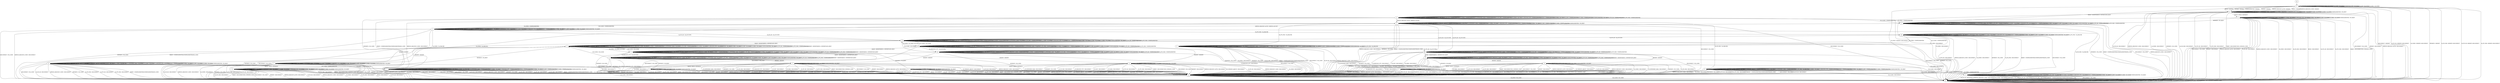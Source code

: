 digraph "" {
	graph ["Incoming time"=0.2410109043121338,
		"Outgoing time"=0.3308830261230469,
		Output="{'States': 32, 'Transitions': 683, 'Filename': '../results/ssh/OpenSSH-OpenSSH-yices-4.dot'}",
		Reference="{'States': 32, 'Transitions': 683, 'Filename': '../subjects/ssh/OpenSSH.dot'}",
		Solver=yices,
		Updated="{'States': 32, 'Transitions': 683, 'Filename': '../subjects/ssh/OpenSSH.dot'}",
		"f-measure"=1.0,
		precision=1.0,
		recall=1.0
	];
	a -> a	[key=0,
		label="KEXINIT / UNIMPLEMENTED"];
	a -> a	[key=1,
		label="CH_WINDOW_ADJUST / UNIMPLEMENTED"];
	a -> a	[key=2,
		label="DEBUG / NO_RESP"];
	a -> a	[key=3,
		label="UA_PK_OK / UNIMPLEMENTED"];
	a -> a	[key=4,
		label="UA_NONE / UNIMPLEMENTED"];
	a -> a	[key=5,
		label="CH_EXTENDED_DATA / UNIMPLEMENTED"];
	a -> a	[key=6,
		label="UA_PK_NOK / UNIMPLEMENTED"];
	a -> a	[key=7,
		label="CH_OPEN / CH_MAX"];
	a -> a	[key=8,
		label="CH_REQUEST_PTY / UNIMPLEMENTED"];
	a -> a	[key=9,
		label="KEX30 / UNIMPLEMENTED"];
	a -> a	[key=10,
		label="IGNORE / NO_RESP"];
	a -> a	[key=11,
		label="CH_EOF / UNIMPLEMENTED"];
	a -> a	[key=12,
		label="CH_DATA / UNIMPLEMENTED"];
	a -> a	[key=13,
		label="UNIMPLEMENTED / NO_RESP"];
	a -> a	[key=14,
		label="UA_PW_OK / UNIMPLEMENTED"];
	a -> a	[key=15,
		label="UA_PW_NOK / UNIMPLEMENTED"];
	a -> c	[key=0,
		label="SERVICE_REQUEST_AUTH / SERVICE_ACCEPT"];
	a -> e	[key=0,
		label="DISCONNECT / NO_CONN"];
	a -> e	[key=1,
		label="SERVICE_REQUEST_CONN / DISCONNECT"];
	a -> e	[key=2,
		label="NEWKEYS / NO_CONN"];
	a -> e	[key=3,
		label="REKEY / UNIMPLEMENTED|UNIMPLEMENTED|NO_CONN"];
	a -> j	[key=0,
		label="CH_CLOSE / UNIMPLEMENTED"];
	b -> b	[key=0,
		label="CH_WINDOW_ADJUST / CH_NONE"];
	b -> b	[key=1,
		label="DEBUG / NO_RESP"];
	b -> b	[key=2,
		label="CH_EXTENDED_DATA / CH_NONE"];
	b -> b	[key=3,
		label="CH_CLOSE / CH_NONE"];
	b -> b	[key=4,
		label="CH_REQUEST_PTY / CH_NONE"];
	b -> b	[key=5,
		label="IGNORE / NO_RESP"];
	b -> b	[key=6,
		label="CH_EOF / CH_NONE"];
	b -> b	[key=7,
		label="CH_DATA / CH_NONE"];
	b -> b	[key=8,
		label="UNIMPLEMENTED / NO_RESP"];
	b -> e	[key=0,
		label="CH_OPEN / DISCONNECT"];
	b -> g	[key=0,
		label="DISCONNECT / NO_CONN"];
	b -> g	[key=1,
		label="KEXINIT / DISCONNECT"];
	b -> g	[key=2,
		label="SERVICE_REQUEST_AUTH / DISCONNECT"];
	b -> g	[key=3,
		label="UA_PK_OK / DISCONNECT"];
	b -> g	[key=4,
		label="SERVICE_REQUEST_CONN / DISCONNECT"];
	b -> g	[key=5,
		label="UA_NONE / DISCONNECT"];
	b -> g	[key=6,
		label="UA_PK_NOK / DISCONNECT"];
	b -> g	[key=7,
		label="KEX30 / DISCONNECT"];
	b -> g	[key=8,
		label="UA_PW_OK / DISCONNECT"];
	b -> g	[key=9,
		label="UA_PW_NOK / DISCONNECT"];
	b -> g	[key=10,
		label="REKEY / DISCONNECT|NO_CONN|NO_CONN"];
	b -> o	[key=0,
		label="NEWKEYS / NO_RESP"];
	c -> c	[key=0,
		label="KEXINIT / UNIMPLEMENTED"];
	c -> c	[key=1,
		label="SERVICE_REQUEST_AUTH / SERVICE_ACCEPT"];
	c -> c	[key=2,
		label="CH_WINDOW_ADJUST / UNIMPLEMENTED"];
	c -> c	[key=3,
		label="DEBUG / NO_RESP"];
	c -> c	[key=4,
		label="CH_EXTENDED_DATA / UNIMPLEMENTED"];
	c -> c	[key=5,
		label="CH_OPEN / CH_MAX"];
	c -> c	[key=6,
		label="CH_REQUEST_PTY / UNIMPLEMENTED"];
	c -> c	[key=7,
		label="KEX30 / UNIMPLEMENTED"];
	c -> c	[key=8,
		label="IGNORE / NO_RESP"];
	c -> c	[key=9,
		label="CH_EOF / UNIMPLEMENTED"];
	c -> c	[key=10,
		label="CH_DATA / UNIMPLEMENTED"];
	c -> c	[key=11,
		label="UNIMPLEMENTED / NO_RESP"];
	c -> e	[key=0,
		label="DISCONNECT / NO_CONN"];
	c -> e	[key=1,
		label="SERVICE_REQUEST_CONN / DISCONNECT"];
	c -> e	[key=2,
		label="NEWKEYS / NO_CONN"];
	c -> e	[key=3,
		label="REKEY / UNIMPLEMENTED|UNIMPLEMENTED|NO_CONN"];
	c -> k	[key=0,
		label="UA_PK_NOK / UA_FAILURE"];
	c -> l	[key=0,
		label="CH_CLOSE / UNIMPLEMENTED"];
	c -> r	[key=0,
		label="UA_NONE / UA_FAILURE"];
	c -> y	[key=0,
		label="UA_PW_NOK / UA_FAILURE"];
	c -> bb	[key=0,
		label="UA_PK_OK / UA_SUCCESS"];
	c -> bb	[key=1,
		label="UA_PW_OK / UA_SUCCESS"];
	d -> d	[key=0,
		label="SERVICE_REQUEST_AUTH / NO_RESP"];
	d -> d	[key=1,
		label="CH_WINDOW_ADJUST / NO_RESP"];
	d -> d	[key=2,
		label="DEBUG / NO_RESP"];
	d -> d	[key=3,
		label="UA_PK_OK / UNIMPLEMENTED"];
	d -> d	[key=4,
		label="SERVICE_REQUEST_CONN / NO_RESP"];
	d -> d	[key=5,
		label="UA_NONE / UNIMPLEMENTED"];
	d -> d	[key=6,
		label="UA_PK_NOK / UNIMPLEMENTED"];
	d -> d	[key=7,
		label="CH_OPEN / CH_MAX"];
	d -> d	[key=8,
		label="KEX30 / NO_RESP"];
	d -> d	[key=9,
		label="IGNORE / NO_RESP"];
	d -> d	[key=10,
		label="UNIMPLEMENTED / NO_RESP"];
	d -> d	[key=11,
		label="UA_PW_OK / UNIMPLEMENTED"];
	d -> d	[key=12,
		label="UA_PW_NOK / UNIMPLEMENTED"];
	d -> d	[key=13,
		label="REKEY / KEXINIT|KEX31+NEWKEYS|NO_RESP"];
	d -> e	[key=0,
		label="DISCONNECT / NO_CONN"];
	d -> e	[key=1,
		label="CH_EXTENDED_DATA / DISCONNECT"];
	d -> e	[key=2,
		label="NEWKEYS / NO_CONN"];
	d -> e	[key=3,
		label="CH_REQUEST_PTY / DISCONNECT"];
	d -> e	[key=4,
		label="CH_EOF / DISCONNECT"];
	d -> e	[key=5,
		label="CH_DATA / DISCONNECT"];
	d -> g	[key=0,
		label="CH_CLOSE / DISCONNECT"];
	d -> w	[key=0,
		label="KEXINIT / KEXINIT"];
	e -> e	[key=0,
		label="DISCONNECT / NO_CONN"];
	e -> e	[key=1,
		label="KEXINIT / NO_CONN"];
	e -> e	[key=2,
		label="SERVICE_REQUEST_AUTH / NO_CONN"];
	e -> e	[key=3,
		label="CH_WINDOW_ADJUST / NO_CONN"];
	e -> e	[key=4,
		label="DEBUG / NO_CONN"];
	e -> e	[key=5,
		label="UA_PK_OK / NO_CONN"];
	e -> e	[key=6,
		label="SERVICE_REQUEST_CONN / NO_CONN"];
	e -> e	[key=7,
		label="UA_NONE / NO_CONN"];
	e -> e	[key=8,
		label="CH_EXTENDED_DATA / NO_CONN"];
	e -> e	[key=9,
		label="NEWKEYS / NO_CONN"];
	e -> e	[key=10,
		label="UA_PK_NOK / NO_CONN"];
	e -> e	[key=11,
		label="CH_OPEN / CH_MAX"];
	e -> e	[key=12,
		label="CH_REQUEST_PTY / NO_CONN"];
	e -> e	[key=13,
		label="KEX30 / NO_CONN"];
	e -> e	[key=14,
		label="IGNORE / NO_CONN"];
	e -> e	[key=15,
		label="CH_EOF / NO_CONN"];
	e -> e	[key=16,
		label="CH_DATA / NO_CONN"];
	e -> e	[key=17,
		label="UNIMPLEMENTED / NO_CONN"];
	e -> e	[key=18,
		label="UA_PW_OK / NO_CONN"];
	e -> e	[key=19,
		label="UA_PW_NOK / NO_CONN"];
	e -> e	[key=20,
		label="REKEY / NO_CONN|NO_CONN|NO_CONN"];
	e -> g	[key=0,
		label="CH_CLOSE / NO_CONN"];
	f -> e	[key=0,
		label="DISCONNECT / NO_CONN"];
	f -> e	[key=1,
		label="KEXINIT / DISCONNECT"];
	f -> e	[key=2,
		label="SERVICE_REQUEST_AUTH / DISCONNECT"];
	f -> e	[key=3,
		label="CH_WINDOW_ADJUST / DISCONNECT"];
	f -> e	[key=4,
		label="UA_PK_OK / DISCONNECT"];
	f -> e	[key=5,
		label="SERVICE_REQUEST_CONN / DISCONNECT"];
	f -> e	[key=6,
		label="UA_NONE / DISCONNECT"];
	f -> e	[key=7,
		label="CH_EXTENDED_DATA / DISCONNECT"];
	f -> e	[key=8,
		label="NEWKEYS / NO_CONN"];
	f -> e	[key=9,
		label="UA_PK_NOK / DISCONNECT"];
	f -> e	[key=10,
		label="CH_REQUEST_PTY / DISCONNECT"];
	f -> e	[key=11,
		label="CH_EOF / DISCONNECT"];
	f -> e	[key=12,
		label="CH_DATA / DISCONNECT"];
	f -> e	[key=13,
		label="UA_PW_OK / DISCONNECT"];
	f -> e	[key=14,
		label="UA_PW_NOK / DISCONNECT"];
	f -> e	[key=15,
		label="REKEY / DISCONNECT|NO_CONN|NO_CONN"];
	f -> f	[key=0,
		label="DEBUG / NO_RESP"];
	f -> f	[key=1,
		label="CH_OPEN / CH_MAX"];
	f -> f	[key=2,
		label="IGNORE / NO_RESP"];
	f -> f	[key=3,
		label="UNIMPLEMENTED / NO_RESP"];
	f -> g	[key=0,
		label="CH_CLOSE / DISCONNECT"];
	f -> n	[key=0,
		label="KEX30 / KEX31+NEWKEYS"];
	g -> e	[key=0,
		label="CH_OPEN / NO_CONN"];
	g -> g	[key=0,
		label="DISCONNECT / NO_CONN"];
	g -> g	[key=1,
		label="KEXINIT / NO_CONN"];
	g -> g	[key=2,
		label="SERVICE_REQUEST_AUTH / NO_CONN"];
	g -> g	[key=3,
		label="CH_WINDOW_ADJUST / CH_NONE"];
	g -> g	[key=4,
		label="DEBUG / NO_CONN"];
	g -> g	[key=5,
		label="UA_PK_OK / NO_CONN"];
	g -> g	[key=6,
		label="SERVICE_REQUEST_CONN / NO_CONN"];
	g -> g	[key=7,
		label="UA_NONE / NO_CONN"];
	g -> g	[key=8,
		label="CH_EXTENDED_DATA / CH_NONE"];
	g -> g	[key=9,
		label="NEWKEYS / NO_CONN"];
	g -> g	[key=10,
		label="UA_PK_NOK / NO_CONN"];
	g -> g	[key=11,
		label="CH_CLOSE / CH_NONE"];
	g -> g	[key=12,
		label="CH_REQUEST_PTY / CH_NONE"];
	g -> g	[key=13,
		label="KEX30 / NO_CONN"];
	g -> g	[key=14,
		label="IGNORE / NO_CONN"];
	g -> g	[key=15,
		label="CH_EOF / CH_NONE"];
	g -> g	[key=16,
		label="CH_DATA / CH_NONE"];
	g -> g	[key=17,
		label="UNIMPLEMENTED / NO_CONN"];
	g -> g	[key=18,
		label="UA_PW_OK / NO_CONN"];
	g -> g	[key=19,
		label="UA_PW_NOK / NO_CONN"];
	g -> g	[key=20,
		label="REKEY / NO_CONN|NO_CONN|NO_CONN"];
	h -> e	[key=0,
		label="CH_OPEN / DISCONNECT"];
	h -> g	[key=0,
		label="DISCONNECT / NO_CONN"];
	h -> g	[key=1,
		label="KEXINIT / DISCONNECT"];
	h -> g	[key=2,
		label="SERVICE_REQUEST_AUTH / DISCONNECT"];
	h -> g	[key=3,
		label="UA_PK_OK / DISCONNECT"];
	h -> g	[key=4,
		label="SERVICE_REQUEST_CONN / DISCONNECT"];
	h -> g	[key=5,
		label="UA_NONE / DISCONNECT"];
	h -> g	[key=6,
		label="UA_PK_NOK / DISCONNECT"];
	h -> g	[key=7,
		label="KEX30 / DISCONNECT"];
	h -> g	[key=8,
		label="UA_PW_OK / DISCONNECT"];
	h -> g	[key=9,
		label="UA_PW_NOK / DISCONNECT"];
	h -> g	[key=10,
		label="REKEY / DISCONNECT|NO_CONN|NO_CONN"];
	h -> h	[key=0,
		label="CH_WINDOW_ADJUST / CH_NONE"];
	h -> h	[key=1,
		label="DEBUG / NO_RESP"];
	h -> h	[key=2,
		label="CH_EXTENDED_DATA / CH_NONE"];
	h -> h	[key=3,
		label="CH_CLOSE / CH_NONE"];
	h -> h	[key=4,
		label="CH_REQUEST_PTY / CH_NONE"];
	h -> h	[key=5,
		label="IGNORE / NO_RESP"];
	h -> h	[key=6,
		label="CH_EOF / CH_NONE"];
	h -> h	[key=7,
		label="CH_DATA / CH_NONE"];
	h -> h	[key=8,
		label="UNIMPLEMENTED / NO_RESP"];
	h -> j	[key=0,
		label="NEWKEYS / NO_RESP"];
	i -> b	[key=0,
		label="KEX30 / KEX31+NEWKEYS"];
	i -> e	[key=0,
		label="CH_OPEN / DISCONNECT"];
	i -> g	[key=0,
		label="DISCONNECT / NO_CONN"];
	i -> g	[key=1,
		label="KEXINIT / DISCONNECT"];
	i -> g	[key=2,
		label="SERVICE_REQUEST_AUTH / DISCONNECT"];
	i -> g	[key=3,
		label="UA_PK_OK / DISCONNECT"];
	i -> g	[key=4,
		label="SERVICE_REQUEST_CONN / DISCONNECT"];
	i -> g	[key=5,
		label="UA_NONE / DISCONNECT"];
	i -> g	[key=6,
		label="NEWKEYS / NO_CONN"];
	i -> g	[key=7,
		label="UA_PK_NOK / DISCONNECT"];
	i -> g	[key=8,
		label="UA_PW_OK / DISCONNECT"];
	i -> g	[key=9,
		label="UA_PW_NOK / DISCONNECT"];
	i -> g	[key=10,
		label="REKEY / DISCONNECT|NO_CONN|NO_CONN"];
	i -> i	[key=0,
		label="CH_WINDOW_ADJUST / CH_NONE"];
	i -> i	[key=1,
		label="DEBUG / NO_RESP"];
	i -> i	[key=2,
		label="CH_EXTENDED_DATA / CH_NONE"];
	i -> i	[key=3,
		label="CH_CLOSE / CH_NONE"];
	i -> i	[key=4,
		label="CH_REQUEST_PTY / CH_NONE"];
	i -> i	[key=5,
		label="IGNORE / NO_RESP"];
	i -> i	[key=6,
		label="CH_EOF / CH_NONE"];
	i -> i	[key=7,
		label="CH_DATA / CH_NONE"];
	i -> i	[key=8,
		label="UNIMPLEMENTED / NO_RESP"];
	j -> a	[key=0,
		label="CH_OPEN / UNIMPLEMENTED"];
	j -> g	[key=0,
		label="DISCONNECT / NO_CONN"];
	j -> g	[key=1,
		label="SERVICE_REQUEST_CONN / DISCONNECT"];
	j -> g	[key=2,
		label="NEWKEYS / NO_CONN"];
	j -> g	[key=3,
		label="REKEY / UNIMPLEMENTED|UNIMPLEMENTED|NO_CONN"];
	j -> j	[key=0,
		label="KEXINIT / UNIMPLEMENTED"];
	j -> j	[key=1,
		label="CH_WINDOW_ADJUST / CH_NONE"];
	j -> j	[key=2,
		label="DEBUG / NO_RESP"];
	j -> j	[key=3,
		label="UA_PK_OK / UNIMPLEMENTED"];
	j -> j	[key=4,
		label="UA_NONE / UNIMPLEMENTED"];
	j -> j	[key=5,
		label="CH_EXTENDED_DATA / CH_NONE"];
	j -> j	[key=6,
		label="UA_PK_NOK / UNIMPLEMENTED"];
	j -> j	[key=7,
		label="CH_CLOSE / CH_NONE"];
	j -> j	[key=8,
		label="CH_REQUEST_PTY / CH_NONE"];
	j -> j	[key=9,
		label="KEX30 / UNIMPLEMENTED"];
	j -> j	[key=10,
		label="IGNORE / NO_RESP"];
	j -> j	[key=11,
		label="CH_EOF / CH_NONE"];
	j -> j	[key=12,
		label="CH_DATA / CH_NONE"];
	j -> j	[key=13,
		label="UNIMPLEMENTED / NO_RESP"];
	j -> j	[key=14,
		label="UA_PW_OK / UNIMPLEMENTED"];
	j -> j	[key=15,
		label="UA_PW_NOK / UNIMPLEMENTED"];
	j -> l	[key=0,
		label="SERVICE_REQUEST_AUTH / SERVICE_ACCEPT"];
	k -> e	[key=0,
		label="DISCONNECT / NO_CONN"];
	k -> e	[key=1,
		label="UA_PK_OK / DISCONNECT"];
	k -> e	[key=2,
		label="SERVICE_REQUEST_CONN / DISCONNECT"];
	k -> e	[key=3,
		label="UA_NONE / DISCONNECT"];
	k -> e	[key=4,
		label="NEWKEYS / NO_CONN"];
	k -> e	[key=5,
		label="UA_PW_OK / DISCONNECT"];
	k -> e	[key=6,
		label="UA_PW_NOK / DISCONNECT"];
	k -> e	[key=7,
		label="REKEY / UNIMPLEMENTED|UNIMPLEMENTED|NO_CONN"];
	k -> k	[key=0,
		label="KEXINIT / UNIMPLEMENTED"];
	k -> k	[key=1,
		label="SERVICE_REQUEST_AUTH / SERVICE_ACCEPT"];
	k -> k	[key=2,
		label="CH_WINDOW_ADJUST / UNIMPLEMENTED"];
	k -> k	[key=3,
		label="DEBUG / NO_RESP"];
	k -> k	[key=4,
		label="CH_EXTENDED_DATA / UNIMPLEMENTED"];
	k -> k	[key=5,
		label="UA_PK_NOK / UA_FAILURE"];
	k -> k	[key=6,
		label="CH_OPEN / CH_MAX"];
	k -> k	[key=7,
		label="CH_REQUEST_PTY / UNIMPLEMENTED"];
	k -> k	[key=8,
		label="KEX30 / UNIMPLEMENTED"];
	k -> k	[key=9,
		label="IGNORE / NO_RESP"];
	k -> k	[key=10,
		label="CH_EOF / UNIMPLEMENTED"];
	k -> k	[key=11,
		label="CH_DATA / UNIMPLEMENTED"];
	k -> k	[key=12,
		label="UNIMPLEMENTED / NO_RESP"];
	k -> v	[key=0,
		label="CH_CLOSE / UNIMPLEMENTED"];
	l -> c	[key=0,
		label="CH_OPEN / UNIMPLEMENTED"];
	l -> g	[key=0,
		label="DISCONNECT / NO_CONN"];
	l -> g	[key=1,
		label="SERVICE_REQUEST_CONN / DISCONNECT"];
	l -> g	[key=2,
		label="NEWKEYS / NO_CONN"];
	l -> g	[key=3,
		label="REKEY / UNIMPLEMENTED|UNIMPLEMENTED|NO_CONN"];
	l -> l	[key=0,
		label="KEXINIT / UNIMPLEMENTED"];
	l -> l	[key=1,
		label="SERVICE_REQUEST_AUTH / SERVICE_ACCEPT"];
	l -> l	[key=2,
		label="CH_WINDOW_ADJUST / CH_NONE"];
	l -> l	[key=3,
		label="DEBUG / NO_RESP"];
	l -> l	[key=4,
		label="CH_EXTENDED_DATA / CH_NONE"];
	l -> l	[key=5,
		label="CH_CLOSE / CH_NONE"];
	l -> l	[key=6,
		label="CH_REQUEST_PTY / CH_NONE"];
	l -> l	[key=7,
		label="KEX30 / UNIMPLEMENTED"];
	l -> l	[key=8,
		label="IGNORE / NO_RESP"];
	l -> l	[key=9,
		label="CH_EOF / CH_NONE"];
	l -> l	[key=10,
		label="CH_DATA / CH_NONE"];
	l -> l	[key=11,
		label="UNIMPLEMENTED / NO_RESP"];
	l -> v	[key=0,
		label="UA_PK_NOK / UA_FAILURE"];
	l -> cc	[key=0,
		label="UA_NONE / UA_FAILURE"];
	l -> ee	[key=0,
		label="UA_PW_NOK / UA_FAILURE"];
	l -> ff	[key=0,
		label="UA_PK_OK / UA_SUCCESS"];
	l -> ff	[key=1,
		label="UA_PW_OK / UA_SUCCESS"];
	m -> e	[key=0,
		label="DISCONNECT / NO_CONN"];
	m -> e	[key=1,
		label="NEWKEYS / NO_CONN"];
	m -> e	[key=2,
		label="CH_REQUEST_PTY / DISCONNECT"];
	m -> f	[key=0,
		label="KEXINIT / KEXINIT"];
	m -> m	[key=0,
		label="SERVICE_REQUEST_AUTH / UNIMPLEMENTED"];
	m -> m	[key=1,
		label="CH_WINDOW_ADJUST / NO_RESP"];
	m -> m	[key=2,
		label="DEBUG / NO_RESP"];
	m -> m	[key=3,
		label="UA_PK_OK / UNIMPLEMENTED"];
	m -> m	[key=4,
		label="SERVICE_REQUEST_CONN / UNIMPLEMENTED"];
	m -> m	[key=5,
		label="UA_NONE / UNIMPLEMENTED"];
	m -> m	[key=6,
		label="CH_EXTENDED_DATA / NO_RESP"];
	m -> m	[key=7,
		label="UA_PK_NOK / UNIMPLEMENTED"];
	m -> m	[key=8,
		label="CH_OPEN / CH_MAX"];
	m -> m	[key=9,
		label="KEX30 / UNIMPLEMENTED"];
	m -> m	[key=10,
		label="IGNORE / NO_RESP"];
	m -> m	[key=11,
		label="CH_EOF / NO_RESP"];
	m -> m	[key=12,
		label="CH_DATA / NO_RESP"];
	m -> m	[key=13,
		label="UNIMPLEMENTED / NO_RESP"];
	m -> m	[key=14,
		label="UA_PW_OK / UNIMPLEMENTED"];
	m -> m	[key=15,
		label="UA_PW_NOK / UNIMPLEMENTED"];
	m -> x	[key=0,
		label="REKEY / KEXINIT|KEX31+NEWKEYS|NO_RESP"];
	m -> ff	[key=0,
		label="CH_CLOSE / CH_CLOSE"];
	n -> e	[key=0,
		label="DISCONNECT / NO_CONN"];
	n -> e	[key=1,
		label="KEXINIT / DISCONNECT"];
	n -> e	[key=2,
		label="SERVICE_REQUEST_AUTH / DISCONNECT"];
	n -> e	[key=3,
		label="CH_WINDOW_ADJUST / DISCONNECT"];
	n -> e	[key=4,
		label="UA_PK_OK / DISCONNECT"];
	n -> e	[key=5,
		label="SERVICE_REQUEST_CONN / DISCONNECT"];
	n -> e	[key=6,
		label="UA_NONE / DISCONNECT"];
	n -> e	[key=7,
		label="CH_EXTENDED_DATA / DISCONNECT"];
	n -> e	[key=8,
		label="UA_PK_NOK / DISCONNECT"];
	n -> e	[key=9,
		label="CH_REQUEST_PTY / DISCONNECT"];
	n -> e	[key=10,
		label="KEX30 / DISCONNECT"];
	n -> e	[key=11,
		label="CH_EOF / DISCONNECT"];
	n -> e	[key=12,
		label="CH_DATA / DISCONNECT"];
	n -> e	[key=13,
		label="UA_PW_OK / DISCONNECT"];
	n -> e	[key=14,
		label="UA_PW_NOK / DISCONNECT"];
	n -> e	[key=15,
		label="REKEY / DISCONNECT|NO_CONN|NO_CONN"];
	n -> g	[key=0,
		label="CH_CLOSE / DISCONNECT"];
	n -> n	[key=0,
		label="DEBUG / NO_RESP"];
	n -> n	[key=1,
		label="CH_OPEN / CH_MAX"];
	n -> n	[key=2,
		label="IGNORE / NO_RESP"];
	n -> n	[key=3,
		label="UNIMPLEMENTED / NO_RESP"];
	n -> x	[key=0,
		label="NEWKEYS / NO_RESP"];
	o -> g	[key=0,
		label="DISCONNECT / NO_CONN"];
	o -> g	[key=1,
		label="NEWKEYS / NO_CONN"];
	o -> i	[key=0,
		label="KEXINIT / KEXINIT"];
	o -> o	[key=0,
		label="SERVICE_REQUEST_AUTH / NO_RESP"];
	o -> o	[key=1,
		label="CH_WINDOW_ADJUST / CH_NONE"];
	o -> o	[key=2,
		label="DEBUG / NO_RESP"];
	o -> o	[key=3,
		label="UA_PK_OK / UNIMPLEMENTED"];
	o -> o	[key=4,
		label="SERVICE_REQUEST_CONN / NO_RESP"];
	o -> o	[key=5,
		label="UA_NONE / UNIMPLEMENTED"];
	o -> o	[key=6,
		label="CH_EXTENDED_DATA / CH_NONE"];
	o -> o	[key=7,
		label="UA_PK_NOK / UNIMPLEMENTED"];
	o -> o	[key=8,
		label="CH_CLOSE / CH_NONE"];
	o -> o	[key=9,
		label="CH_REQUEST_PTY / CH_NONE"];
	o -> o	[key=10,
		label="KEX30 / NO_RESP"];
	o -> o	[key=11,
		label="IGNORE / NO_RESP"];
	o -> o	[key=12,
		label="CH_EOF / CH_NONE"];
	o -> o	[key=13,
		label="CH_DATA / CH_NONE"];
	o -> o	[key=14,
		label="UNIMPLEMENTED / NO_RESP"];
	o -> o	[key=15,
		label="UA_PW_OK / UNIMPLEMENTED"];
	o -> o	[key=16,
		label="UA_PW_NOK / UNIMPLEMENTED"];
	o -> o	[key=17,
		label="REKEY / KEXINIT|KEX31+NEWKEYS|NO_RESP"];
	o -> t	[key=0,
		label="CH_OPEN / CH_OPEN_SUCCESS"];
	p -> e	[key=0,
		label="DISCONNECT / NO_CONN"];
	p -> e	[key=1,
		label="KEXINIT / DISCONNECT"];
	p -> e	[key=2,
		label="SERVICE_REQUEST_AUTH / DISCONNECT"];
	p -> e	[key=3,
		label="CH_WINDOW_ADJUST / DISCONNECT"];
	p -> e	[key=4,
		label="UA_PK_OK / DISCONNECT"];
	p -> e	[key=5,
		label="SERVICE_REQUEST_CONN / DISCONNECT"];
	p -> e	[key=6,
		label="UA_NONE / DISCONNECT"];
	p -> e	[key=7,
		label="CH_EXTENDED_DATA / DISCONNECT"];
	p -> e	[key=8,
		label="NEWKEYS / NO_CONN"];
	p -> e	[key=9,
		label="UA_PK_NOK / DISCONNECT"];
	p -> e	[key=10,
		label="CH_REQUEST_PTY / DISCONNECT"];
	p -> e	[key=11,
		label="CH_EOF / DISCONNECT"];
	p -> e	[key=12,
		label="CH_DATA / DISCONNECT"];
	p -> e	[key=13,
		label="UA_PW_OK / DISCONNECT"];
	p -> e	[key=14,
		label="UA_PW_NOK / DISCONNECT"];
	p -> e	[key=15,
		label="REKEY / DISCONNECT|NO_CONN|NO_CONN"];
	p -> g	[key=0,
		label="CH_CLOSE / DISCONNECT"];
	p -> p	[key=0,
		label="DEBUG / NO_RESP"];
	p -> p	[key=1,
		label="CH_OPEN / CH_MAX"];
	p -> p	[key=2,
		label="IGNORE / NO_RESP"];
	p -> p	[key=3,
		label="UNIMPLEMENTED / NO_RESP"];
	p -> z	[key=0,
		label="KEX30 / KEX31+NEWKEYS"];
	q -> e	[key=0,
		label="CH_OPEN / DISCONNECT"];
	q -> g	[key=0,
		label="DISCONNECT / NO_CONN"];
	q -> g	[key=1,
		label="KEXINIT / DISCONNECT"];
	q -> g	[key=2,
		label="SERVICE_REQUEST_AUTH / DISCONNECT"];
	q -> g	[key=3,
		label="UA_PK_OK / DISCONNECT"];
	q -> g	[key=4,
		label="SERVICE_REQUEST_CONN / DISCONNECT"];
	q -> g	[key=5,
		label="UA_NONE / DISCONNECT"];
	q -> g	[key=6,
		label="NEWKEYS / NO_CONN"];
	q -> g	[key=7,
		label="UA_PK_NOK / DISCONNECT"];
	q -> g	[key=8,
		label="UA_PW_OK / DISCONNECT"];
	q -> g	[key=9,
		label="UA_PW_NOK / DISCONNECT"];
	q -> g	[key=10,
		label="REKEY / DISCONNECT|NO_CONN|NO_CONN"];
	q -> h	[key=0,
		label="KEX30 / KEX31+NEWKEYS"];
	q -> q	[key=0,
		label="CH_WINDOW_ADJUST / CH_NONE"];
	q -> q	[key=1,
		label="DEBUG / NO_RESP"];
	q -> q	[key=2,
		label="CH_EXTENDED_DATA / CH_NONE"];
	q -> q	[key=3,
		label="CH_CLOSE / CH_NONE"];
	q -> q	[key=4,
		label="CH_REQUEST_PTY / CH_NONE"];
	q -> q	[key=5,
		label="IGNORE / NO_RESP"];
	q -> q	[key=6,
		label="CH_EOF / CH_NONE"];
	q -> q	[key=7,
		label="CH_DATA / CH_NONE"];
	q -> q	[key=8,
		label="UNIMPLEMENTED / NO_RESP"];
	r -> e	[key=0,
		label="DISCONNECT / NO_CONN"];
	r -> e	[key=1,
		label="UA_PK_OK / DISCONNECT"];
	r -> e	[key=2,
		label="SERVICE_REQUEST_CONN / DISCONNECT"];
	r -> e	[key=3,
		label="NEWKEYS / NO_CONN"];
	r -> e	[key=4,
		label="UA_PK_NOK / DISCONNECT"];
	r -> e	[key=5,
		label="UA_PW_OK / DISCONNECT"];
	r -> e	[key=6,
		label="UA_PW_NOK / DISCONNECT"];
	r -> e	[key=7,
		label="REKEY / UNIMPLEMENTED|UNIMPLEMENTED|NO_CONN"];
	r -> r	[key=0,
		label="KEXINIT / UNIMPLEMENTED"];
	r -> r	[key=1,
		label="SERVICE_REQUEST_AUTH / SERVICE_ACCEPT"];
	r -> r	[key=2,
		label="CH_WINDOW_ADJUST / UNIMPLEMENTED"];
	r -> r	[key=3,
		label="DEBUG / NO_RESP"];
	r -> r	[key=4,
		label="UA_NONE / UA_FAILURE"];
	r -> r	[key=5,
		label="CH_EXTENDED_DATA / UNIMPLEMENTED"];
	r -> r	[key=6,
		label="CH_OPEN / CH_MAX"];
	r -> r	[key=7,
		label="CH_REQUEST_PTY / UNIMPLEMENTED"];
	r -> r	[key=8,
		label="KEX30 / UNIMPLEMENTED"];
	r -> r	[key=9,
		label="IGNORE / NO_RESP"];
	r -> r	[key=10,
		label="CH_EOF / UNIMPLEMENTED"];
	r -> r	[key=11,
		label="CH_DATA / UNIMPLEMENTED"];
	r -> r	[key=12,
		label="UNIMPLEMENTED / NO_RESP"];
	r -> cc	[key=0,
		label="CH_CLOSE / UNIMPLEMENTED"];
	s -> d	[key=0,
		label="NEWKEYS / NO_RESP"];
	s -> e	[key=0,
		label="DISCONNECT / NO_CONN"];
	s -> e	[key=1,
		label="KEXINIT / DISCONNECT"];
	s -> e	[key=2,
		label="SERVICE_REQUEST_AUTH / DISCONNECT"];
	s -> e	[key=3,
		label="CH_WINDOW_ADJUST / DISCONNECT"];
	s -> e	[key=4,
		label="UA_PK_OK / DISCONNECT"];
	s -> e	[key=5,
		label="SERVICE_REQUEST_CONN / DISCONNECT"];
	s -> e	[key=6,
		label="UA_NONE / DISCONNECT"];
	s -> e	[key=7,
		label="CH_EXTENDED_DATA / DISCONNECT"];
	s -> e	[key=8,
		label="UA_PK_NOK / DISCONNECT"];
	s -> e	[key=9,
		label="CH_REQUEST_PTY / DISCONNECT"];
	s -> e	[key=10,
		label="KEX30 / DISCONNECT"];
	s -> e	[key=11,
		label="CH_EOF / DISCONNECT"];
	s -> e	[key=12,
		label="CH_DATA / DISCONNECT"];
	s -> e	[key=13,
		label="UA_PW_OK / DISCONNECT"];
	s -> e	[key=14,
		label="UA_PW_NOK / DISCONNECT"];
	s -> e	[key=15,
		label="REKEY / DISCONNECT|NO_CONN|NO_CONN"];
	s -> g	[key=0,
		label="CH_CLOSE / DISCONNECT"];
	s -> s	[key=0,
		label="DEBUG / NO_RESP"];
	s -> s	[key=1,
		label="CH_OPEN / CH_MAX"];
	s -> s	[key=2,
		label="IGNORE / NO_RESP"];
	s -> s	[key=3,
		label="UNIMPLEMENTED / NO_RESP"];
	t -> e	[key=0,
		label="DISCONNECT / NO_CONN"];
	t -> e	[key=1,
		label="NEWKEYS / NO_CONN"];
	t -> o	[key=0,
		label="CH_CLOSE / CH_CLOSE"];
	t -> p	[key=0,
		label="KEXINIT / KEXINIT"];
	t -> t	[key=0,
		label="SERVICE_REQUEST_AUTH / NO_RESP"];
	t -> t	[key=1,
		label="CH_WINDOW_ADJUST / NO_RESP"];
	t -> t	[key=2,
		label="DEBUG / NO_RESP"];
	t -> t	[key=3,
		label="UA_PK_OK / UNIMPLEMENTED"];
	t -> t	[key=4,
		label="SERVICE_REQUEST_CONN / NO_RESP"];
	t -> t	[key=5,
		label="UA_NONE / UNIMPLEMENTED"];
	t -> t	[key=6,
		label="CH_EXTENDED_DATA / NO_RESP"];
	t -> t	[key=7,
		label="UA_PK_NOK / UNIMPLEMENTED"];
	t -> t	[key=8,
		label="CH_OPEN / CH_MAX"];
	t -> t	[key=9,
		label="KEX30 / NO_RESP"];
	t -> t	[key=10,
		label="IGNORE / NO_RESP"];
	t -> t	[key=11,
		label="CH_EOF / NO_RESP"];
	t -> t	[key=12,
		label="CH_DATA / NO_RESP"];
	t -> t	[key=13,
		label="UNIMPLEMENTED / NO_RESP"];
	t -> t	[key=14,
		label="UA_PW_OK / UNIMPLEMENTED"];
	t -> t	[key=15,
		label="UA_PW_NOK / UNIMPLEMENTED"];
	t -> t	[key=16,
		label="REKEY / KEXINIT|KEX31+NEWKEYS|NO_RESP"];
	t -> x	[key=0,
		label="CH_REQUEST_PTY / CH_SUCCESS"];
	u -> e	[key=0,
		label="CH_OPEN / KEXINIT+DISCONNECT"];
	u -> g	[key=0,
		label="DISCONNECT / KEXINIT"];
	u -> g	[key=1,
		label="UA_PK_OK / KEXINIT+DISCONNECT"];
	u -> g	[key=2,
		label="UA_NONE / KEXINIT+DISCONNECT"];
	u -> g	[key=3,
		label="NEWKEYS / KEXINIT"];
	u -> g	[key=4,
		label="UA_PK_NOK / KEXINIT+DISCONNECT"];
	u -> g	[key=5,
		label="UA_PW_OK / KEXINIT+DISCONNECT"];
	u -> g	[key=6,
		label="UA_PW_NOK / KEXINIT+DISCONNECT"];
	u -> j	[key=0,
		label="REKEY / KEXINIT|KEX31+NEWKEYS|NO_RESP"];
	u -> q	[key=0,
		label="KEXINIT / KEXINIT"];
	u -> q	[key=1,
		label="SERVICE_REQUEST_AUTH / KEXINIT"];
	u -> q	[key=2,
		label="DEBUG / KEXINIT"];
	u -> q	[key=3,
		label="SERVICE_REQUEST_CONN / KEXINIT"];
	u -> q	[key=4,
		label="KEX30 / KEXINIT"];
	u -> q	[key=5,
		label="IGNORE / KEXINIT"];
	u -> q	[key=6,
		label="UNIMPLEMENTED / KEXINIT"];
	u -> u	[key=0,
		label="CH_WINDOW_ADJUST / CH_NONE"];
	u -> u	[key=1,
		label="CH_EXTENDED_DATA / CH_NONE"];
	u -> u	[key=2,
		label="CH_CLOSE / CH_NONE"];
	u -> u	[key=3,
		label="CH_REQUEST_PTY / CH_NONE"];
	u -> u	[key=4,
		label="CH_EOF / CH_NONE"];
	u -> u	[key=5,
		label="CH_DATA / CH_NONE"];
	v -> g	[key=0,
		label="DISCONNECT / NO_CONN"];
	v -> g	[key=1,
		label="UA_PK_OK / DISCONNECT"];
	v -> g	[key=2,
		label="SERVICE_REQUEST_CONN / DISCONNECT"];
	v -> g	[key=3,
		label="UA_NONE / DISCONNECT"];
	v -> g	[key=4,
		label="NEWKEYS / NO_CONN"];
	v -> g	[key=5,
		label="UA_PW_OK / DISCONNECT"];
	v -> g	[key=6,
		label="UA_PW_NOK / DISCONNECT"];
	v -> g	[key=7,
		label="REKEY / UNIMPLEMENTED|UNIMPLEMENTED|NO_CONN"];
	v -> k	[key=0,
		label="CH_OPEN / UNIMPLEMENTED"];
	v -> v	[key=0,
		label="KEXINIT / UNIMPLEMENTED"];
	v -> v	[key=1,
		label="SERVICE_REQUEST_AUTH / SERVICE_ACCEPT"];
	v -> v	[key=2,
		label="CH_WINDOW_ADJUST / CH_NONE"];
	v -> v	[key=3,
		label="DEBUG / NO_RESP"];
	v -> v	[key=4,
		label="CH_EXTENDED_DATA / CH_NONE"];
	v -> v	[key=5,
		label="UA_PK_NOK / UA_FAILURE"];
	v -> v	[key=6,
		label="CH_CLOSE / CH_NONE"];
	v -> v	[key=7,
		label="CH_REQUEST_PTY / CH_NONE"];
	v -> v	[key=8,
		label="KEX30 / UNIMPLEMENTED"];
	v -> v	[key=9,
		label="IGNORE / NO_RESP"];
	v -> v	[key=10,
		label="CH_EOF / CH_NONE"];
	v -> v	[key=11,
		label="CH_DATA / CH_NONE"];
	v -> v	[key=12,
		label="UNIMPLEMENTED / NO_RESP"];
	w -> e	[key=0,
		label="DISCONNECT / NO_CONN"];
	w -> e	[key=1,
		label="KEXINIT / DISCONNECT"];
	w -> e	[key=2,
		label="SERVICE_REQUEST_AUTH / DISCONNECT"];
	w -> e	[key=3,
		label="CH_WINDOW_ADJUST / DISCONNECT"];
	w -> e	[key=4,
		label="UA_PK_OK / DISCONNECT"];
	w -> e	[key=5,
		label="SERVICE_REQUEST_CONN / DISCONNECT"];
	w -> e	[key=6,
		label="UA_NONE / DISCONNECT"];
	w -> e	[key=7,
		label="CH_EXTENDED_DATA / DISCONNECT"];
	w -> e	[key=8,
		label="NEWKEYS / NO_CONN"];
	w -> e	[key=9,
		label="UA_PK_NOK / DISCONNECT"];
	w -> e	[key=10,
		label="CH_REQUEST_PTY / DISCONNECT"];
	w -> e	[key=11,
		label="CH_EOF / DISCONNECT"];
	w -> e	[key=12,
		label="CH_DATA / DISCONNECT"];
	w -> e	[key=13,
		label="UA_PW_OK / DISCONNECT"];
	w -> e	[key=14,
		label="UA_PW_NOK / DISCONNECT"];
	w -> e	[key=15,
		label="REKEY / DISCONNECT|NO_CONN|NO_CONN"];
	w -> g	[key=0,
		label="CH_CLOSE / DISCONNECT"];
	w -> s	[key=0,
		label="KEX30 / KEX31+NEWKEYS"];
	w -> w	[key=0,
		label="DEBUG / NO_RESP"];
	w -> w	[key=1,
		label="CH_OPEN / CH_MAX"];
	w -> w	[key=2,
		label="IGNORE / NO_RESP"];
	w -> w	[key=3,
		label="UNIMPLEMENTED / NO_RESP"];
	x -> e	[key=0,
		label="DISCONNECT / NO_CONN"];
	x -> e	[key=1,
		label="NEWKEYS / NO_CONN"];
	x -> e	[key=2,
		label="CH_REQUEST_PTY / DISCONNECT"];
	x -> f	[key=0,
		label="KEXINIT / KEXINIT"];
	x -> o	[key=0,
		label="CH_CLOSE / CH_CLOSE"];
	x -> x	[key=0,
		label="SERVICE_REQUEST_AUTH / NO_RESP"];
	x -> x	[key=1,
		label="CH_WINDOW_ADJUST / NO_RESP"];
	x -> x	[key=2,
		label="DEBUG / NO_RESP"];
	x -> x	[key=3,
		label="UA_PK_OK / UNIMPLEMENTED"];
	x -> x	[key=4,
		label="SERVICE_REQUEST_CONN / NO_RESP"];
	x -> x	[key=5,
		label="UA_NONE / UNIMPLEMENTED"];
	x -> x	[key=6,
		label="CH_EXTENDED_DATA / NO_RESP"];
	x -> x	[key=7,
		label="UA_PK_NOK / UNIMPLEMENTED"];
	x -> x	[key=8,
		label="CH_OPEN / CH_MAX"];
	x -> x	[key=9,
		label="KEX30 / NO_RESP"];
	x -> x	[key=10,
		label="IGNORE / NO_RESP"];
	x -> x	[key=11,
		label="CH_EOF / NO_RESP"];
	x -> x	[key=12,
		label="CH_DATA / NO_RESP"];
	x -> x	[key=13,
		label="UNIMPLEMENTED / NO_RESP"];
	x -> x	[key=14,
		label="UA_PW_OK / UNIMPLEMENTED"];
	x -> x	[key=15,
		label="UA_PW_NOK / UNIMPLEMENTED"];
	x -> x	[key=16,
		label="REKEY / KEXINIT|KEX31+NEWKEYS|NO_RESP"];
	y -> e	[key=0,
		label="DISCONNECT / NO_CONN"];
	y -> e	[key=1,
		label="UA_PK_OK / DISCONNECT"];
	y -> e	[key=2,
		label="SERVICE_REQUEST_CONN / DISCONNECT"];
	y -> e	[key=3,
		label="UA_NONE / DISCONNECT"];
	y -> e	[key=4,
		label="NEWKEYS / NO_CONN"];
	y -> e	[key=5,
		label="UA_PK_NOK / DISCONNECT"];
	y -> e	[key=6,
		label="REKEY / UNIMPLEMENTED|UNIMPLEMENTED|NO_CONN"];
	y -> y	[key=0,
		label="KEXINIT / UNIMPLEMENTED"];
	y -> y	[key=1,
		label="SERVICE_REQUEST_AUTH / SERVICE_ACCEPT"];
	y -> y	[key=2,
		label="CH_WINDOW_ADJUST / UNIMPLEMENTED"];
	y -> y	[key=3,
		label="DEBUG / NO_RESP"];
	y -> y	[key=4,
		label="CH_EXTENDED_DATA / UNIMPLEMENTED"];
	y -> y	[key=5,
		label="CH_OPEN / CH_MAX"];
	y -> y	[key=6,
		label="CH_REQUEST_PTY / UNIMPLEMENTED"];
	y -> y	[key=7,
		label="KEX30 / UNIMPLEMENTED"];
	y -> y	[key=8,
		label="IGNORE / NO_RESP"];
	y -> y	[key=9,
		label="CH_EOF / UNIMPLEMENTED"];
	y -> y	[key=10,
		label="CH_DATA / UNIMPLEMENTED"];
	y -> y	[key=11,
		label="UNIMPLEMENTED / NO_RESP"];
	y -> y	[key=12,
		label="UA_PW_NOK / UA_FAILURE"];
	y -> bb	[key=0,
		label="UA_PW_OK / UA_SUCCESS"];
	y -> ee	[key=0,
		label="CH_CLOSE / UNIMPLEMENTED"];
	z -> e	[key=0,
		label="DISCONNECT / NO_CONN"];
	z -> e	[key=1,
		label="KEXINIT / DISCONNECT"];
	z -> e	[key=2,
		label="SERVICE_REQUEST_AUTH / DISCONNECT"];
	z -> e	[key=3,
		label="CH_WINDOW_ADJUST / DISCONNECT"];
	z -> e	[key=4,
		label="UA_PK_OK / DISCONNECT"];
	z -> e	[key=5,
		label="SERVICE_REQUEST_CONN / DISCONNECT"];
	z -> e	[key=6,
		label="UA_NONE / DISCONNECT"];
	z -> e	[key=7,
		label="CH_EXTENDED_DATA / DISCONNECT"];
	z -> e	[key=8,
		label="UA_PK_NOK / DISCONNECT"];
	z -> e	[key=9,
		label="CH_REQUEST_PTY / DISCONNECT"];
	z -> e	[key=10,
		label="KEX30 / DISCONNECT"];
	z -> e	[key=11,
		label="CH_EOF / DISCONNECT"];
	z -> e	[key=12,
		label="CH_DATA / DISCONNECT"];
	z -> e	[key=13,
		label="UA_PW_OK / DISCONNECT"];
	z -> e	[key=14,
		label="UA_PW_NOK / DISCONNECT"];
	z -> e	[key=15,
		label="REKEY / DISCONNECT|NO_CONN|NO_CONN"];
	z -> g	[key=0,
		label="CH_CLOSE / DISCONNECT"];
	z -> t	[key=0,
		label="NEWKEYS / NO_RESP"];
	z -> z	[key=0,
		label="DEBUG / NO_RESP"];
	z -> z	[key=1,
		label="CH_OPEN / CH_MAX"];
	z -> z	[key=2,
		label="IGNORE / NO_RESP"];
	z -> z	[key=3,
		label="UNIMPLEMENTED / NO_RESP"];
	aa -> u	[key=0];
	bb -> d	[key=0,
		label="REKEY / KEXINIT|KEX31+NEWKEYS|NO_RESP"];
	bb -> e	[key=0,
		label="DISCONNECT / NO_CONN"];
	bb -> e	[key=1,
		label="CH_EXTENDED_DATA / DISCONNECT"];
	bb -> e	[key=2,
		label="NEWKEYS / NO_CONN"];
	bb -> e	[key=3,
		label="CH_REQUEST_PTY / DISCONNECT"];
	bb -> e	[key=4,
		label="CH_EOF / DISCONNECT"];
	bb -> e	[key=5,
		label="CH_DATA / DISCONNECT"];
	bb -> g	[key=0,
		label="CH_CLOSE / DISCONNECT"];
	bb -> w	[key=0,
		label="KEXINIT / KEXINIT"];
	bb -> bb	[key=0,
		label="SERVICE_REQUEST_AUTH / UNIMPLEMENTED"];
	bb -> bb	[key=1,
		label="CH_WINDOW_ADJUST / NO_RESP"];
	bb -> bb	[key=2,
		label="DEBUG / NO_RESP"];
	bb -> bb	[key=3,
		label="UA_PK_OK / UNIMPLEMENTED"];
	bb -> bb	[key=4,
		label="SERVICE_REQUEST_CONN / UNIMPLEMENTED"];
	bb -> bb	[key=5,
		label="UA_NONE / UNIMPLEMENTED"];
	bb -> bb	[key=6,
		label="UA_PK_NOK / UNIMPLEMENTED"];
	bb -> bb	[key=7,
		label="CH_OPEN / CH_MAX"];
	bb -> bb	[key=8,
		label="KEX30 / UNIMPLEMENTED"];
	bb -> bb	[key=9,
		label="IGNORE / NO_RESP"];
	bb -> bb	[key=10,
		label="UNIMPLEMENTED / NO_RESP"];
	bb -> bb	[key=11,
		label="UA_PW_OK / UNIMPLEMENTED"];
	bb -> bb	[key=12,
		label="UA_PW_NOK / UNIMPLEMENTED"];
	cc -> g	[key=0,
		label="DISCONNECT / NO_CONN"];
	cc -> g	[key=1,
		label="UA_PK_OK / DISCONNECT"];
	cc -> g	[key=2,
		label="SERVICE_REQUEST_CONN / DISCONNECT"];
	cc -> g	[key=3,
		label="NEWKEYS / NO_CONN"];
	cc -> g	[key=4,
		label="UA_PK_NOK / DISCONNECT"];
	cc -> g	[key=5,
		label="UA_PW_OK / DISCONNECT"];
	cc -> g	[key=6,
		label="UA_PW_NOK / DISCONNECT"];
	cc -> g	[key=7,
		label="REKEY / UNIMPLEMENTED|UNIMPLEMENTED|NO_CONN"];
	cc -> r	[key=0,
		label="CH_OPEN / UNIMPLEMENTED"];
	cc -> cc	[key=0,
		label="KEXINIT / UNIMPLEMENTED"];
	cc -> cc	[key=1,
		label="SERVICE_REQUEST_AUTH / SERVICE_ACCEPT"];
	cc -> cc	[key=2,
		label="CH_WINDOW_ADJUST / CH_NONE"];
	cc -> cc	[key=3,
		label="DEBUG / NO_RESP"];
	cc -> cc	[key=4,
		label="UA_NONE / UA_FAILURE"];
	cc -> cc	[key=5,
		label="CH_EXTENDED_DATA / CH_NONE"];
	cc -> cc	[key=6,
		label="CH_CLOSE / CH_NONE"];
	cc -> cc	[key=7,
		label="CH_REQUEST_PTY / CH_NONE"];
	cc -> cc	[key=8,
		label="KEX30 / UNIMPLEMENTED"];
	cc -> cc	[key=9,
		label="IGNORE / NO_RESP"];
	cc -> cc	[key=10,
		label="CH_EOF / CH_NONE"];
	cc -> cc	[key=11,
		label="CH_DATA / CH_NONE"];
	cc -> cc	[key=12,
		label="UNIMPLEMENTED / NO_RESP"];
	dd -> e	[key=0,
		label="DISCONNECT / NO_CONN"];
	dd -> e	[key=1,
		label="NEWKEYS / NO_CONN"];
	dd -> m	[key=0,
		label="CH_REQUEST_PTY / CH_SUCCESS"];
	dd -> p	[key=0,
		label="KEXINIT / KEXINIT"];
	dd -> t	[key=0,
		label="REKEY / KEXINIT|KEX31+NEWKEYS|NO_RESP"];
	dd -> dd	[key=0,
		label="SERVICE_REQUEST_AUTH / UNIMPLEMENTED"];
	dd -> dd	[key=1,
		label="CH_WINDOW_ADJUST / NO_RESP"];
	dd -> dd	[key=2,
		label="DEBUG / NO_RESP"];
	dd -> dd	[key=3,
		label="UA_PK_OK / UNIMPLEMENTED"];
	dd -> dd	[key=4,
		label="SERVICE_REQUEST_CONN / UNIMPLEMENTED"];
	dd -> dd	[key=5,
		label="UA_NONE / UNIMPLEMENTED"];
	dd -> dd	[key=6,
		label="CH_EXTENDED_DATA / NO_RESP"];
	dd -> dd	[key=7,
		label="UA_PK_NOK / UNIMPLEMENTED"];
	dd -> dd	[key=8,
		label="CH_OPEN / CH_MAX"];
	dd -> dd	[key=9,
		label="KEX30 / UNIMPLEMENTED"];
	dd -> dd	[key=10,
		label="IGNORE / NO_RESP"];
	dd -> dd	[key=11,
		label="CH_EOF / NO_RESP"];
	dd -> dd	[key=12,
		label="CH_DATA / NO_RESP"];
	dd -> dd	[key=13,
		label="UNIMPLEMENTED / NO_RESP"];
	dd -> dd	[key=14,
		label="UA_PW_OK / UNIMPLEMENTED"];
	dd -> dd	[key=15,
		label="UA_PW_NOK / UNIMPLEMENTED"];
	dd -> ff	[key=0,
		label="CH_CLOSE / CH_CLOSE"];
	ee -> g	[key=0,
		label="DISCONNECT / NO_CONN"];
	ee -> g	[key=1,
		label="UA_PK_OK / DISCONNECT"];
	ee -> g	[key=2,
		label="SERVICE_REQUEST_CONN / DISCONNECT"];
	ee -> g	[key=3,
		label="UA_NONE / DISCONNECT"];
	ee -> g	[key=4,
		label="NEWKEYS / NO_CONN"];
	ee -> g	[key=5,
		label="UA_PK_NOK / DISCONNECT"];
	ee -> g	[key=6,
		label="REKEY / UNIMPLEMENTED|UNIMPLEMENTED|NO_CONN"];
	ee -> y	[key=0,
		label="CH_OPEN / UNIMPLEMENTED"];
	ee -> ee	[key=0,
		label="KEXINIT / UNIMPLEMENTED"];
	ee -> ee	[key=1,
		label="SERVICE_REQUEST_AUTH / SERVICE_ACCEPT"];
	ee -> ee	[key=2,
		label="CH_WINDOW_ADJUST / CH_NONE"];
	ee -> ee	[key=3,
		label="DEBUG / NO_RESP"];
	ee -> ee	[key=4,
		label="CH_EXTENDED_DATA / CH_NONE"];
	ee -> ee	[key=5,
		label="CH_CLOSE / CH_NONE"];
	ee -> ee	[key=6,
		label="CH_REQUEST_PTY / CH_NONE"];
	ee -> ee	[key=7,
		label="KEX30 / UNIMPLEMENTED"];
	ee -> ee	[key=8,
		label="IGNORE / NO_RESP"];
	ee -> ee	[key=9,
		label="CH_EOF / CH_NONE"];
	ee -> ee	[key=10,
		label="CH_DATA / CH_NONE"];
	ee -> ee	[key=11,
		label="UNIMPLEMENTED / NO_RESP"];
	ee -> ee	[key=12,
		label="UA_PW_NOK / UA_FAILURE"];
	ee -> ff	[key=0,
		label="UA_PW_OK / UA_SUCCESS"];
	ff -> g	[key=0,
		label="DISCONNECT / NO_CONN"];
	ff -> g	[key=1,
		label="NEWKEYS / NO_CONN"];
	ff -> i	[key=0,
		label="KEXINIT / KEXINIT"];
	ff -> o	[key=0,
		label="REKEY / KEXINIT|KEX31+NEWKEYS|NO_RESP"];
	ff -> dd	[key=0,
		label="CH_OPEN / CH_OPEN_SUCCESS"];
	ff -> ff	[key=0,
		label="SERVICE_REQUEST_AUTH / UNIMPLEMENTED"];
	ff -> ff	[key=1,
		label="CH_WINDOW_ADJUST / CH_NONE"];
	ff -> ff	[key=2,
		label="DEBUG / NO_RESP"];
	ff -> ff	[key=3,
		label="UA_PK_OK / UNIMPLEMENTED"];
	ff -> ff	[key=4,
		label="SERVICE_REQUEST_CONN / UNIMPLEMENTED"];
	ff -> ff	[key=5,
		label="UA_NONE / UNIMPLEMENTED"];
	ff -> ff	[key=6,
		label="CH_EXTENDED_DATA / CH_NONE"];
	ff -> ff	[key=7,
		label="UA_PK_NOK / UNIMPLEMENTED"];
	ff -> ff	[key=8,
		label="CH_CLOSE / CH_NONE"];
	ff -> ff	[key=9,
		label="CH_REQUEST_PTY / CH_NONE"];
	ff -> ff	[key=10,
		label="KEX30 / UNIMPLEMENTED"];
	ff -> ff	[key=11,
		label="IGNORE / NO_RESP"];
	ff -> ff	[key=12,
		label="CH_EOF / CH_NONE"];
	ff -> ff	[key=13,
		label="CH_DATA / CH_NONE"];
	ff -> ff	[key=14,
		label="UNIMPLEMENTED / NO_RESP"];
	ff -> ff	[key=15,
		label="UA_PW_OK / UNIMPLEMENTED"];
	ff -> ff	[key=16,
		label="UA_PW_NOK / UNIMPLEMENTED"];
}
